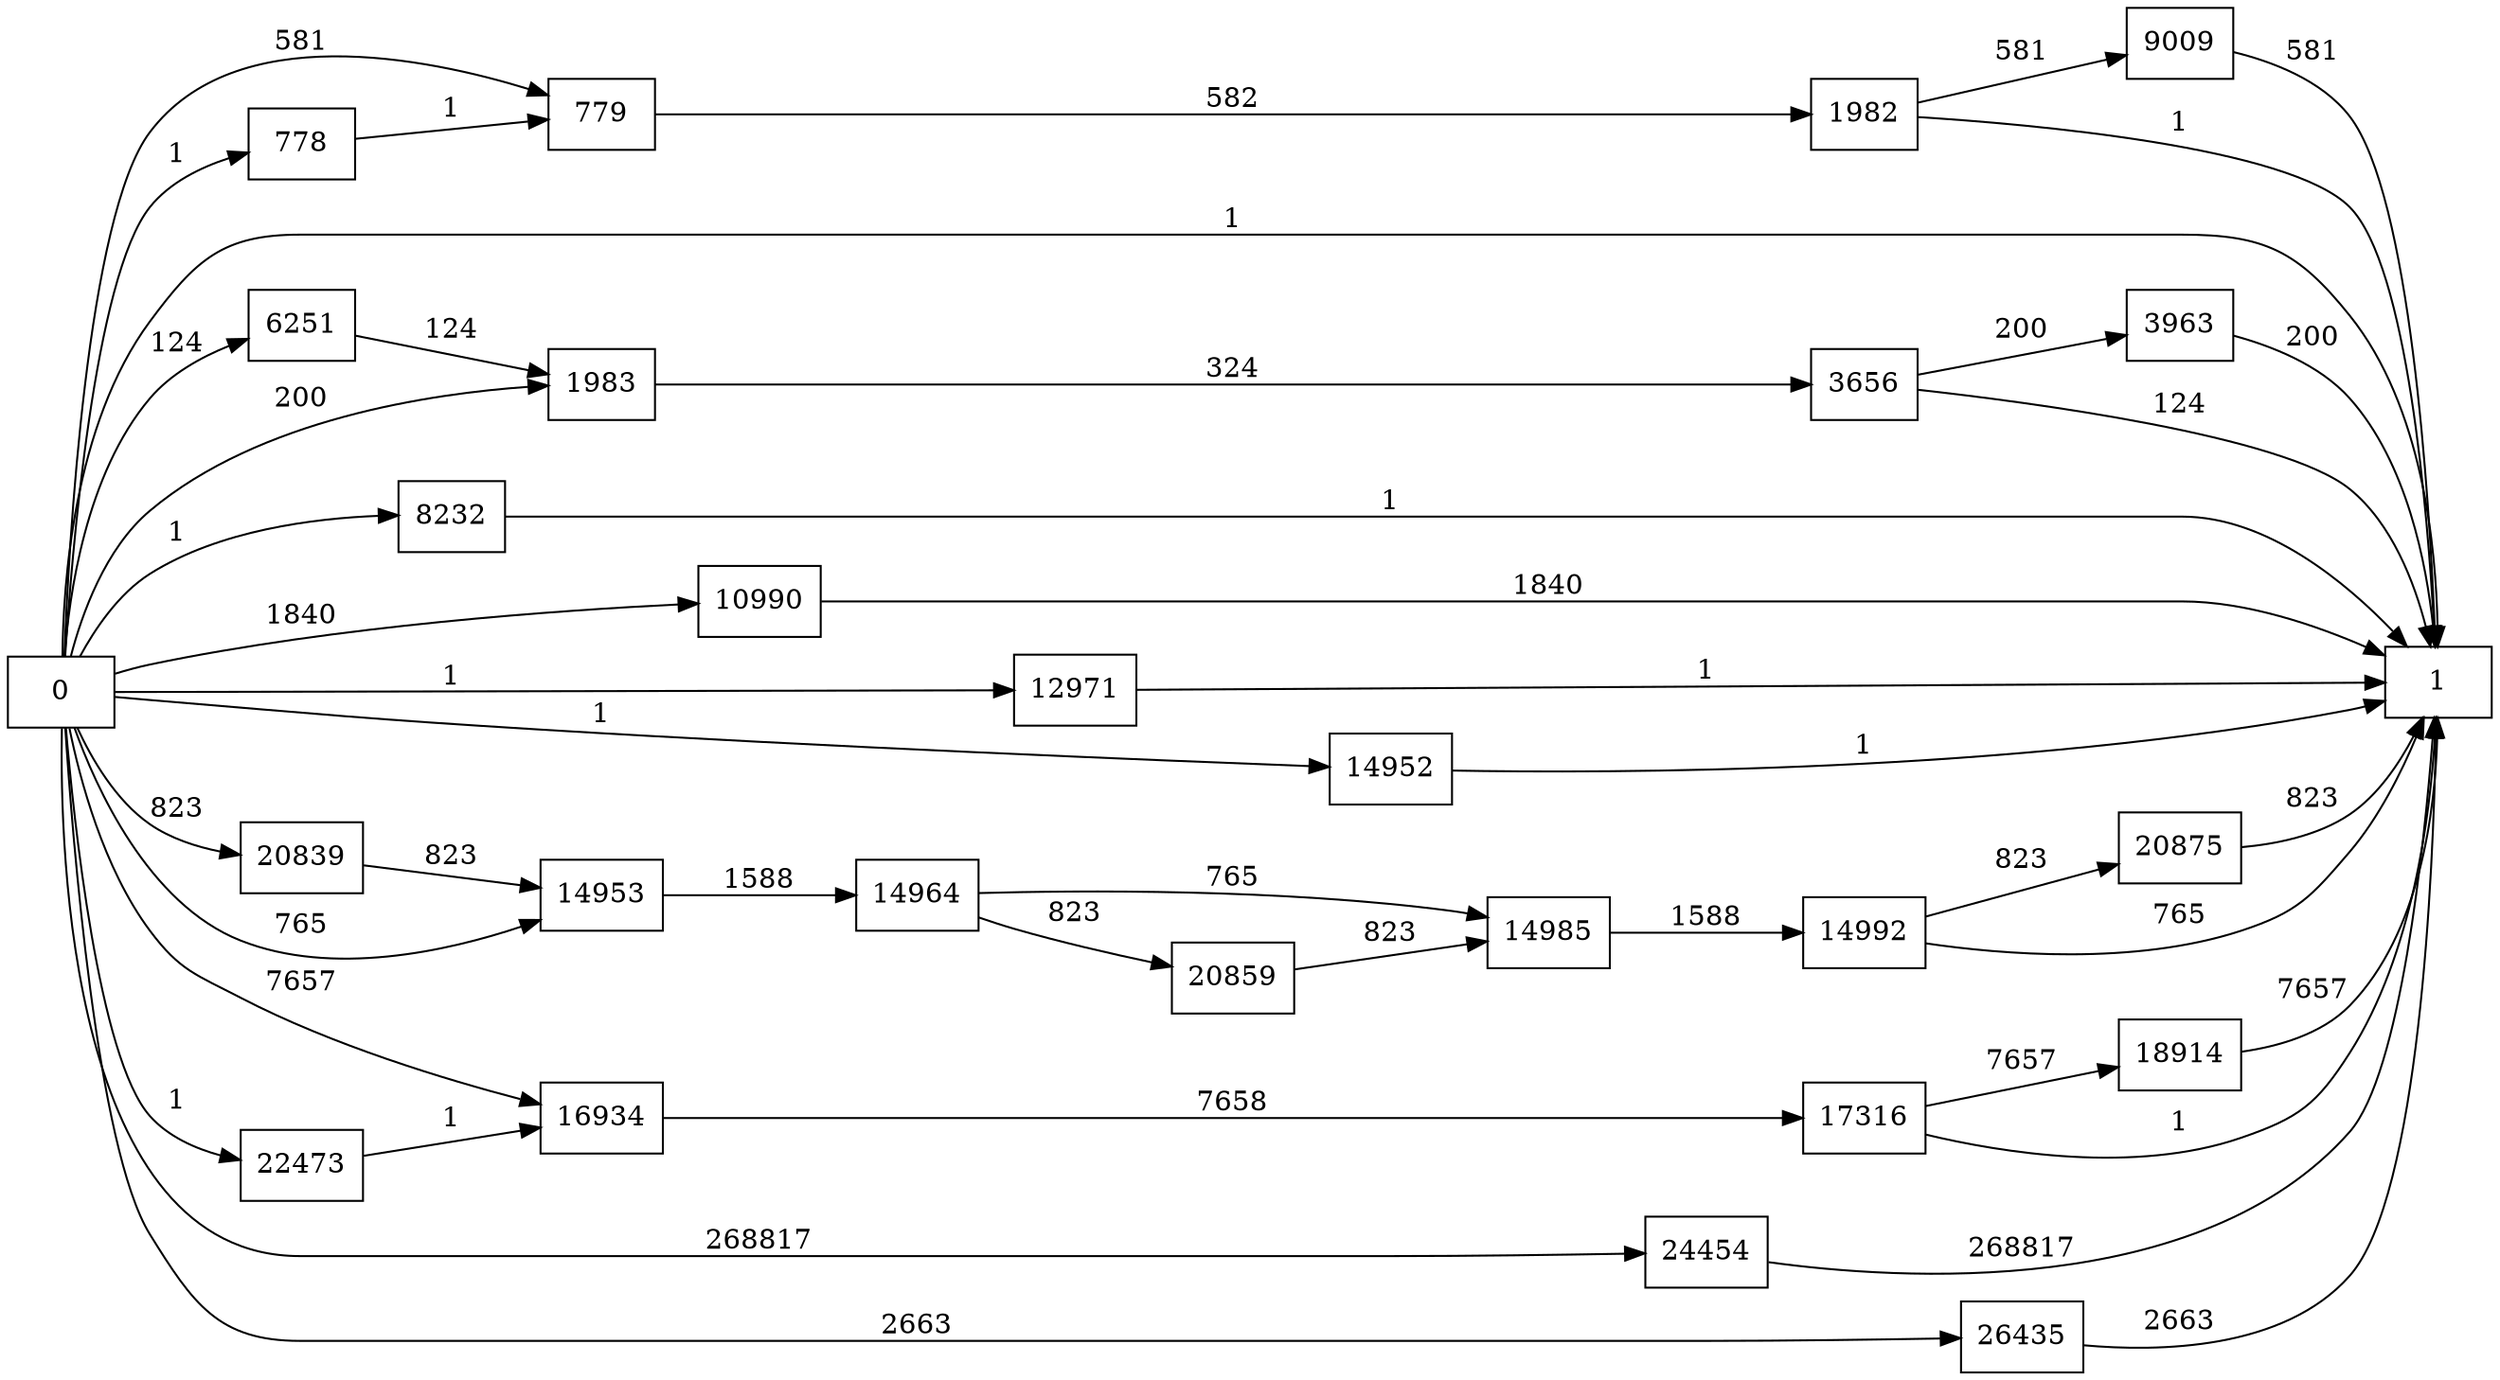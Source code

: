 digraph {
	graph [rankdir=LR]
	node [shape=rectangle]
	778 -> 779 [label=1]
	779 -> 1982 [label=582]
	1982 -> 1 [label=1]
	1982 -> 9009 [label=581]
	1983 -> 3656 [label=324]
	3656 -> 1 [label=124]
	3656 -> 3963 [label=200]
	3963 -> 1 [label=200]
	6251 -> 1983 [label=124]
	8232 -> 1 [label=1]
	9009 -> 1 [label=581]
	10990 -> 1 [label=1840]
	12971 -> 1 [label=1]
	14952 -> 1 [label=1]
	14953 -> 14964 [label=1588]
	14964 -> 14985 [label=765]
	14964 -> 20859 [label=823]
	14985 -> 14992 [label=1588]
	14992 -> 1 [label=765]
	14992 -> 20875 [label=823]
	16934 -> 17316 [label=7658]
	17316 -> 1 [label=1]
	17316 -> 18914 [label=7657]
	18914 -> 1 [label=7657]
	20839 -> 14953 [label=823]
	20859 -> 14985 [label=823]
	20875 -> 1 [label=823]
	22473 -> 16934 [label=1]
	24454 -> 1 [label=268817]
	26435 -> 1 [label=2663]
	0 -> 1983 [label=200]
	0 -> 779 [label=581]
	0 -> 14953 [label=765]
	0 -> 16934 [label=7657]
	0 -> 778 [label=1]
	0 -> 1 [label=1]
	0 -> 6251 [label=124]
	0 -> 8232 [label=1]
	0 -> 10990 [label=1840]
	0 -> 12971 [label=1]
	0 -> 14952 [label=1]
	0 -> 20839 [label=823]
	0 -> 22473 [label=1]
	0 -> 24454 [label=268817]
	0 -> 26435 [label=2663]
}
